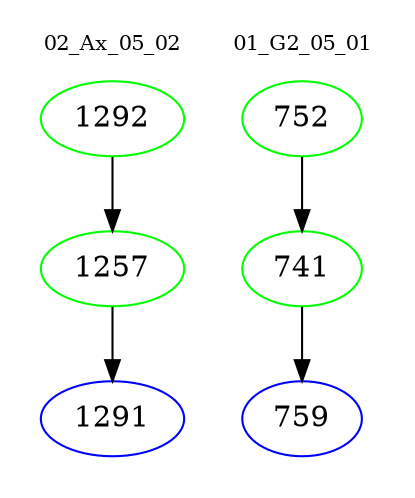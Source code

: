 digraph{
subgraph cluster_0 {
color = white
label = "02_Ax_05_02";
fontsize=10;
T0_1292 [label="1292", color="green"]
T0_1292 -> T0_1257 [color="black"]
T0_1257 [label="1257", color="green"]
T0_1257 -> T0_1291 [color="black"]
T0_1291 [label="1291", color="blue"]
}
subgraph cluster_1 {
color = white
label = "01_G2_05_01";
fontsize=10;
T1_752 [label="752", color="green"]
T1_752 -> T1_741 [color="black"]
T1_741 [label="741", color="green"]
T1_741 -> T1_759 [color="black"]
T1_759 [label="759", color="blue"]
}
}
